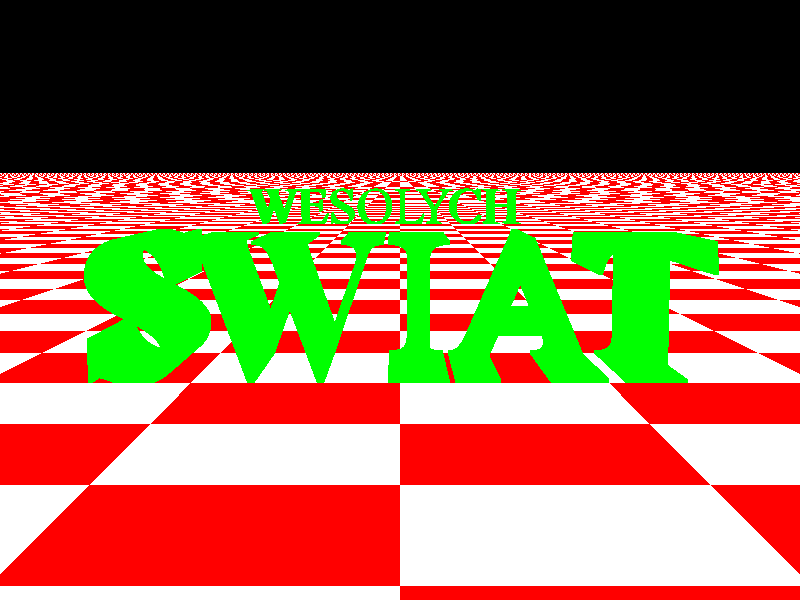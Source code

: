 #include "colors.inc"
  camera {
    location <0, 1, -10>
    look_at 0
    angle 35
  }
  light_source { <500,500,-1000> White }
  plane {
    y,0
    pigment { checker Red White }
  }
  
    text {
    ttf "timrom.ttf" "WESOLYCH" 1, 0
    pigment { Green }
    translate -3*x
    translate 15*z
  }             
      text {
    ttf "timrom.ttf" "SWIAT" 1, 0
    pigment { Green }
    translate -1.5*x
    translate -4*z
  }
